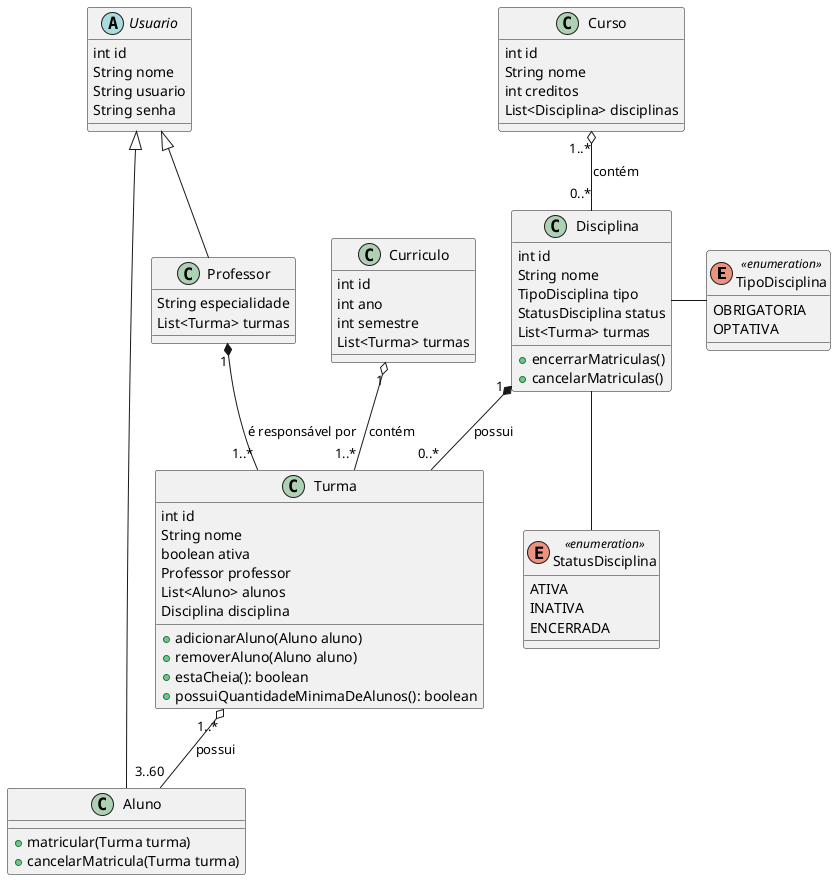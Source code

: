 @startuml diagrama_de_classes

' Uma universidade pretende informatizar seu sistema de matrículas. A secretaria da universidade gera o currículo para cada semestre e mantém as informações sobre as disciplinas, professores e alunos.
' Cada curso tem um nome, um determinado número de créditos e é constituído por diversas disciplinas.
' Os alunos podem se matricular em 4 disciplinas como 1ª opção (obrigatórias) e em mais 2 outras alternativas (optativas).
' Há períodos para efetuar matrículas, durante os quais um aluno pode acessar o sistema para se matricular em disciplinas e/ou para cancelar matrículas feitas anteriormente.
' Uma disciplina só fica ativa, isto é, só vai ocorrer no semestre seguinte se, no final do período de matrículas tiver, pelo menos, 3 alunos inscritos (matriculados). Caso contrário, a disciplina será cancelada. O número máximo de alunos inscritos a uma disciplina é de 60 e quando este número é atingido, as inscrições (matrículas) para essa disciplina são encerradas.
' Após um aluno se inscrever para um semestre, o sistema de cobranças é notificado pelo sistema de matrículas, de modo que o aluno possa ser cobrado pelas disciplinas daquele semestre.
' Os professores podem acessar o sistema para saber quais são os alunos que estão matriculados em cada disciplina.
' Todos os usuários do sistema têm senhas que são utilizadas para validação do respectivo login.

enum TipoDisciplina <<enumeration>> {
  OBRIGATORIA
  OPTATIVA
}

enum StatusDisciplina <<enumeration>> {
  ATIVA
  INATIVA
  ENCERRADA
}

class Curriculo {
  int id
  int ano
  int semestre
  List<Turma> turmas
}

class Curso {
  int id
  String nome
  int creditos
  List<Disciplina> disciplinas
}

class Disciplina {
  int id
  String nome
  TipoDisciplina tipo
  StatusDisciplina status
  List<Turma> turmas

  +encerrarMatriculas()
  +cancelarMatriculas()
}

class Turma {
  int id
  String nome
  boolean ativa
  Professor professor
  List<Aluno> alunos
  Disciplina disciplina

  +adicionarAluno(Aluno aluno)
  +removerAluno(Aluno aluno)
  +estaCheia(): boolean
  +possuiQuantidadeMinimaDeAlunos(): boolean
}

abstract class Usuario {
  int id
  String nome
  String usuario
  String senha
}

class Aluno {
  +matricular(Turma turma)
  +cancelarMatricula(Turma turma)
}

class Professor {
  String especialidade
  List<Turma> turmas
}

' class Secretaria {
  
' }

Usuario <|-- Aluno
Usuario <|-- Professor
' Usuario <|- Secretaria

Disciplina - TipoDisciplina
Disciplina -- StatusDisciplina

Curso "1..*" o-- "0..*" Disciplina : contém
Turma "1..*" o-- "3..60" Aluno : possui
Disciplina "1" *-- "0..*" Turma : possui
Professor "1" *-- "1..*" Turma : é responsável por
Curriculo "1" o-- "1..*" Turma : contém

@enduml